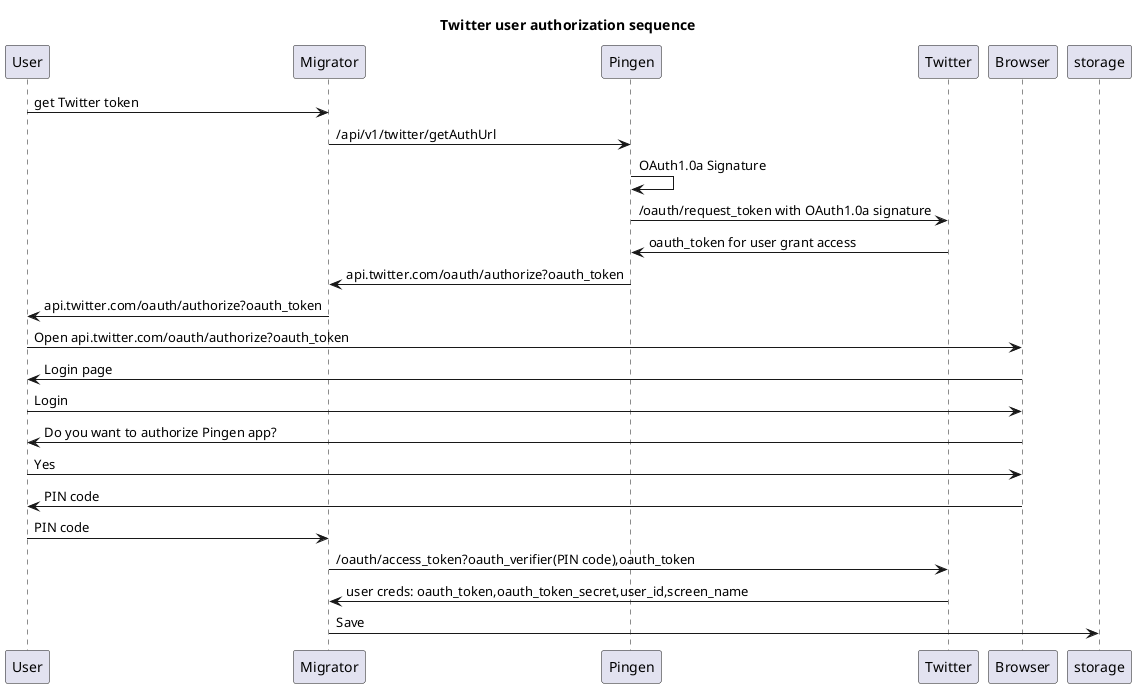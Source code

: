 @startuml
title Twitter user authorization sequence
User -> Migrator : get Twitter token
Migrator -> Pingen : /api/v1/twitter/getAuthUrl
Pingen -> Pingen : OAuth1.0a Signature
Pingen -> Twitter : /oauth/request_token with OAuth1.0a signature
Twitter -> Pingen : oauth_token for user grant access
Pingen -> Migrator : api.twitter.com/oauth/authorize?oauth_token
Migrator -> User : api.twitter.com/oauth/authorize?oauth_token
User -> Browser : Open api.twitter.com/oauth/authorize?oauth_token
Browser -> User : Login page
User -> Browser : Login
Browser -> User : Do you want to authorize Pingen app?
User -> Browser : Yes
Browser -> User : PIN code
User -> Migrator : PIN code
Migrator -> Twitter : /oauth/access_token?oauth_verifier(PIN code),oauth_token
Twitter -> Migrator : user creds: oauth_token,oauth_token_secret,user_id,screen_name
Migrator -> "storage" : Save
@enduml